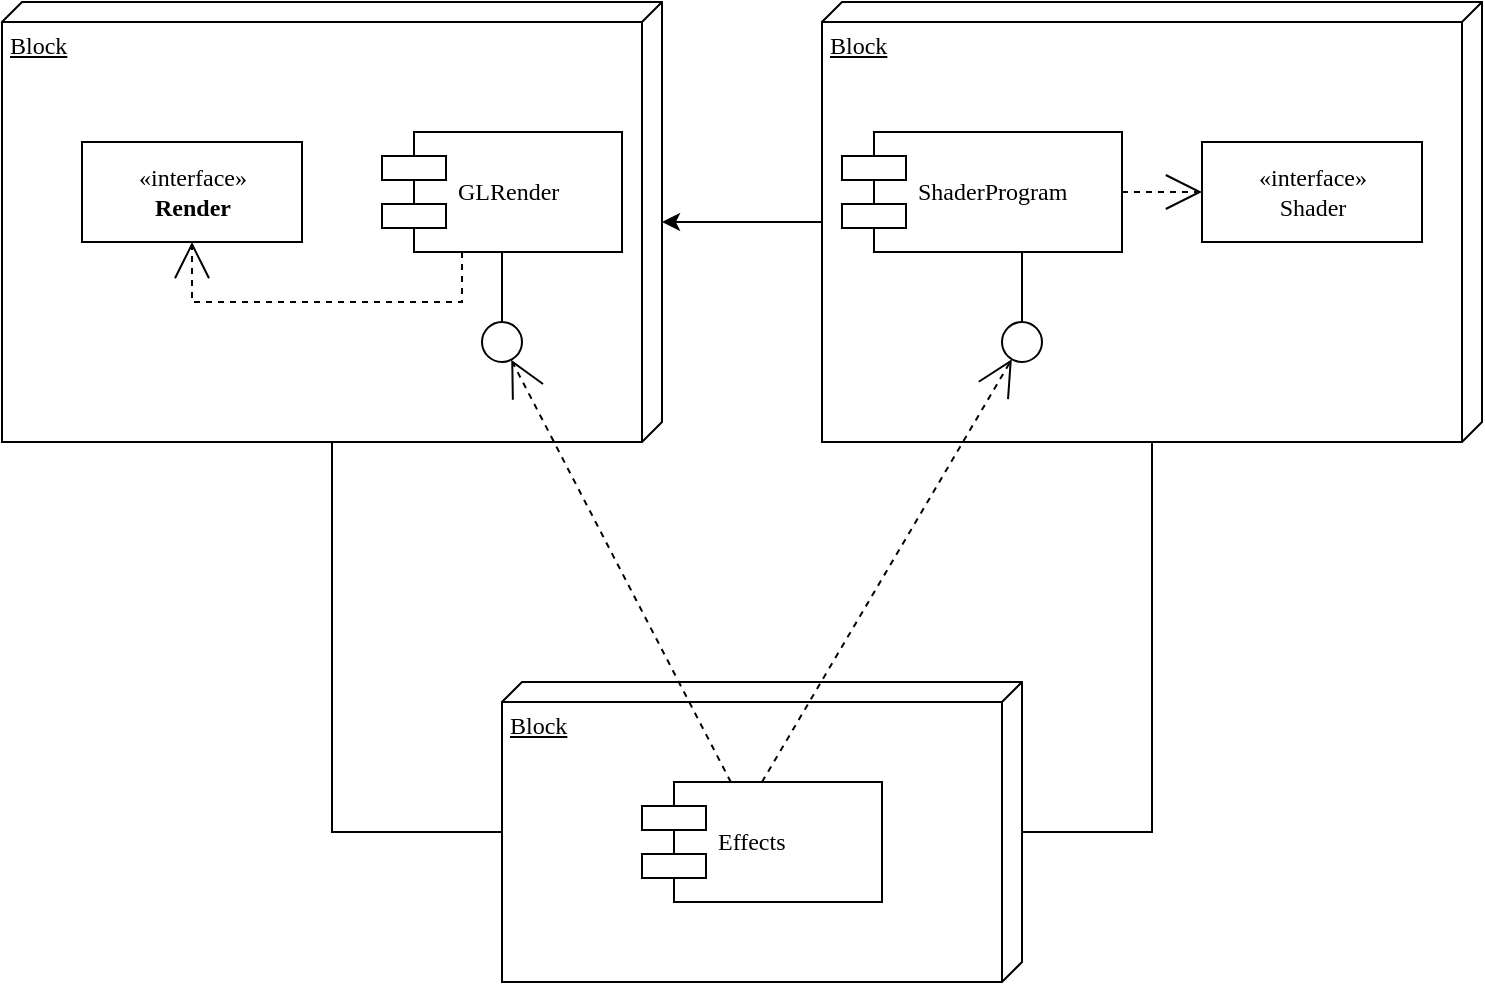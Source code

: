 <mxfile version="16.4.7" type="github" pages="3">
  <diagram name="Page-1" id="5f0bae14-7c28-e335-631c-24af17079c00">
    <mxGraphModel dx="1151" dy="686" grid="1" gridSize="10" guides="1" tooltips="1" connect="1" arrows="1" fold="1" page="1" pageScale="1" pageWidth="1100" pageHeight="850" background="none" math="0" shadow="0">
      <root>
        <mxCell id="0" />
        <mxCell id="1" parent="0" />
        <mxCell id="39150e848f15840c-1" value="Block" style="verticalAlign=top;align=left;spacingTop=8;spacingLeft=2;spacingRight=12;shape=cube;size=10;direction=south;fontStyle=4;html=1;rounded=0;shadow=0;comic=0;labelBackgroundColor=none;strokeWidth=1;fontFamily=Verdana;fontSize=12" parent="1" vertex="1">
          <mxGeometry x="120" y="70" width="330" height="220" as="geometry" />
        </mxCell>
        <mxCell id="eHy4RVqohAVwL3KHxJ7I-3" style="edgeStyle=orthogonalEdgeStyle;rounded=0;orthogonalLoop=1;jettySize=auto;html=1;" edge="1" parent="1" source="39150e848f15840c-2" target="39150e848f15840c-1">
          <mxGeometry relative="1" as="geometry" />
        </mxCell>
        <mxCell id="39150e848f15840c-2" value="Block" style="verticalAlign=top;align=left;spacingTop=8;spacingLeft=2;spacingRight=12;shape=cube;size=10;direction=south;fontStyle=4;html=1;rounded=0;shadow=0;comic=0;labelBackgroundColor=none;strokeWidth=1;fontFamily=Verdana;fontSize=12" parent="1" vertex="1">
          <mxGeometry x="530" y="70" width="330" height="220" as="geometry" />
        </mxCell>
        <mxCell id="39150e848f15840c-3" value="Block" style="verticalAlign=top;align=left;spacingTop=8;spacingLeft=2;spacingRight=12;shape=cube;size=10;direction=south;fontStyle=4;html=1;rounded=0;shadow=0;comic=0;labelBackgroundColor=none;strokeWidth=1;fontFamily=Verdana;fontSize=12" parent="1" vertex="1">
          <mxGeometry x="370" y="410" width="260" height="150" as="geometry" />
        </mxCell>
        <mxCell id="39150e848f15840c-4" value="&lt;div&gt;«interface»&lt;b&gt;&lt;br&gt;&lt;/b&gt;&lt;/div&gt;&lt;div&gt;&lt;b&gt;Render&lt;/b&gt;&lt;/div&gt;" style="html=1;rounded=0;shadow=0;comic=0;labelBackgroundColor=none;strokeWidth=1;fontFamily=Verdana;fontSize=12;align=center;" parent="1" vertex="1">
          <mxGeometry x="160" y="140" width="110" height="50" as="geometry" />
        </mxCell>
        <mxCell id="39150e848f15840c-5" value="GLRender" style="shape=component;align=left;spacingLeft=36;rounded=0;shadow=0;comic=0;labelBackgroundColor=none;strokeWidth=1;fontFamily=Verdana;fontSize=12;html=1;" parent="1" vertex="1">
          <mxGeometry x="310" y="135" width="120" height="60" as="geometry" />
        </mxCell>
        <mxCell id="39150e848f15840c-6" value="" style="ellipse;whiteSpace=wrap;html=1;rounded=0;shadow=0;comic=0;labelBackgroundColor=none;strokeWidth=1;fontFamily=Verdana;fontSize=12;align=center;" parent="1" vertex="1">
          <mxGeometry x="360" y="230" width="20" height="20" as="geometry" />
        </mxCell>
        <mxCell id="39150e848f15840c-7" value="ShaderProgram" style="shape=component;align=left;spacingLeft=36;rounded=0;shadow=0;comic=0;labelBackgroundColor=none;strokeWidth=1;fontFamily=Verdana;fontSize=12;html=1;" parent="1" vertex="1">
          <mxGeometry x="540" y="135" width="140" height="60" as="geometry" />
        </mxCell>
        <mxCell id="39150e848f15840c-8" value="&lt;div&gt;«interface»&lt;/div&gt;&lt;div&gt;Shader&lt;br&gt;&lt;/div&gt;" style="html=1;rounded=0;shadow=0;comic=0;labelBackgroundColor=none;strokeWidth=1;fontFamily=Verdana;fontSize=12;align=center;" parent="1" vertex="1">
          <mxGeometry x="720" y="140" width="110" height="50" as="geometry" />
        </mxCell>
        <mxCell id="39150e848f15840c-9" value="" style="ellipse;whiteSpace=wrap;html=1;rounded=0;shadow=0;comic=0;labelBackgroundColor=none;strokeWidth=1;fontFamily=Verdana;fontSize=12;align=center;" parent="1" vertex="1">
          <mxGeometry x="620" y="230" width="20" height="20" as="geometry" />
        </mxCell>
        <mxCell id="39150e848f15840c-10" value="Effects" style="shape=component;align=left;spacingLeft=36;rounded=0;shadow=0;comic=0;labelBackgroundColor=none;strokeWidth=1;fontFamily=Verdana;fontSize=12;html=1;" parent="1" vertex="1">
          <mxGeometry x="440" y="460" width="120" height="60" as="geometry" />
        </mxCell>
        <mxCell id="39150e848f15840c-11" style="edgeStyle=none;rounded=0;html=1;dashed=1;labelBackgroundColor=none;startArrow=none;startFill=0;startSize=8;endArrow=open;endFill=0;endSize=16;fontFamily=Verdana;fontSize=12;" parent="1" source="39150e848f15840c-10" target="39150e848f15840c-6" edge="1">
          <mxGeometry relative="1" as="geometry" />
        </mxCell>
        <mxCell id="39150e848f15840c-12" style="edgeStyle=none;rounded=0;html=1;dashed=1;labelBackgroundColor=none;startArrow=none;startFill=0;startSize=8;endArrow=open;endFill=0;endSize=16;fontFamily=Verdana;fontSize=12;exitX=0.5;exitY=0;exitDx=0;exitDy=0;" parent="1" source="39150e848f15840c-10" target="39150e848f15840c-9" edge="1">
          <mxGeometry relative="1" as="geometry" />
        </mxCell>
        <mxCell id="39150e848f15840c-13" style="edgeStyle=elbowEdgeStyle;rounded=0;html=1;labelBackgroundColor=none;startArrow=none;startFill=0;startSize=8;endArrow=none;endFill=0;endSize=16;fontFamily=Verdana;fontSize=12;" parent="1" source="39150e848f15840c-9" target="39150e848f15840c-7" edge="1">
          <mxGeometry relative="1" as="geometry" />
        </mxCell>
        <mxCell id="39150e848f15840c-14" style="edgeStyle=elbowEdgeStyle;rounded=0;html=1;labelBackgroundColor=none;startArrow=none;startFill=0;startSize=8;endArrow=none;endFill=0;endSize=16;fontFamily=Verdana;fontSize=12;" parent="1" source="39150e848f15840c-6" target="39150e848f15840c-5" edge="1">
          <mxGeometry relative="1" as="geometry" />
        </mxCell>
        <mxCell id="39150e848f15840c-15" style="edgeStyle=orthogonalEdgeStyle;rounded=0;html=1;labelBackgroundColor=none;startArrow=none;startFill=0;startSize=8;endArrow=open;endFill=0;endSize=16;fontFamily=Verdana;fontSize=12;dashed=1;" parent="1" source="39150e848f15840c-5" target="39150e848f15840c-4" edge="1">
          <mxGeometry relative="1" as="geometry">
            <Array as="points">
              <mxPoint x="350" y="220" />
              <mxPoint x="215" y="220" />
            </Array>
          </mxGeometry>
        </mxCell>
        <mxCell id="39150e848f15840c-16" style="edgeStyle=orthogonalEdgeStyle;rounded=0;html=1;dashed=1;labelBackgroundColor=none;startArrow=none;startFill=0;startSize=8;endArrow=open;endFill=0;endSize=16;fontFamily=Verdana;fontSize=12;" parent="1" source="39150e848f15840c-7" target="39150e848f15840c-8" edge="1">
          <mxGeometry relative="1" as="geometry" />
        </mxCell>
        <mxCell id="39150e848f15840c-17" style="edgeStyle=orthogonalEdgeStyle;rounded=0;html=1;labelBackgroundColor=none;startArrow=none;startFill=0;startSize=8;endArrow=none;endFill=0;endSize=16;fontFamily=Verdana;fontSize=12;" parent="1" source="39150e848f15840c-3" target="39150e848f15840c-2" edge="1">
          <mxGeometry relative="1" as="geometry">
            <Array as="points">
              <mxPoint x="695" y="485" />
            </Array>
          </mxGeometry>
        </mxCell>
        <mxCell id="39150e848f15840c-18" style="edgeStyle=orthogonalEdgeStyle;rounded=0;html=1;labelBackgroundColor=none;startArrow=none;startFill=0;startSize=8;endArrow=none;endFill=0;endSize=16;fontFamily=Verdana;fontSize=12;" parent="1" source="39150e848f15840c-3" target="39150e848f15840c-1" edge="1">
          <mxGeometry relative="1" as="geometry">
            <Array as="points">
              <mxPoint x="285" y="485" />
            </Array>
          </mxGeometry>
        </mxCell>
      </root>
    </mxGraphModel>
  </diagram>
  <diagram id="jOgYZQ3Nyue2cZYW5UeC" name="Page-2">
    <mxGraphModel dx="1151" dy="686" grid="1" gridSize="10" guides="1" tooltips="1" connect="1" arrows="1" fold="1" page="1" pageScale="1" pageWidth="827" pageHeight="1169" math="0" shadow="0">
      <root>
        <mxCell id="42rtoRn7jrRHM3XpEsMO-0" />
        <mxCell id="42rtoRn7jrRHM3XpEsMO-1" parent="42rtoRn7jrRHM3XpEsMO-0" />
        <mxCell id="42rtoRn7jrRHM3XpEsMO-24" style="edgeStyle=orthogonalEdgeStyle;rounded=0;orthogonalLoop=1;jettySize=auto;html=1;entryX=0.5;entryY=1;entryDx=0;entryDy=0;" edge="1" parent="42rtoRn7jrRHM3XpEsMO-1" source="42rtoRn7jrRHM3XpEsMO-16" target="42rtoRn7jrRHM3XpEsMO-12">
          <mxGeometry relative="1" as="geometry" />
        </mxCell>
        <mxCell id="42rtoRn7jrRHM3XpEsMO-16" value="" style="rounded=0;whiteSpace=wrap;html=1;fillColor=#e1d5e7;strokeColor=#9673a6;" vertex="1" parent="42rtoRn7jrRHM3XpEsMO-1">
          <mxGeometry x="200" y="440" width="440" height="120" as="geometry" />
        </mxCell>
        <mxCell id="42rtoRn7jrRHM3XpEsMO-17" value="ShaderProgram" style="rounded=0;whiteSpace=wrap;html=1;" vertex="1" parent="42rtoRn7jrRHM3XpEsMO-1">
          <mxGeometry x="200" y="440" width="120" height="20" as="geometry" />
        </mxCell>
        <mxCell id="42rtoRn7jrRHM3XpEsMO-18" value="WaterShader" style="rounded=0;whiteSpace=wrap;html=1;" vertex="1" parent="42rtoRn7jrRHM3XpEsMO-1">
          <mxGeometry x="200" y="480" width="120" height="60" as="geometry" />
        </mxCell>
        <mxCell id="42rtoRn7jrRHM3XpEsMO-20" value="XXShader" style="rounded=0;whiteSpace=wrap;html=1;" vertex="1" parent="42rtoRn7jrRHM3XpEsMO-1">
          <mxGeometry x="360" y="480" width="120" height="60" as="geometry" />
        </mxCell>
        <mxCell id="42rtoRn7jrRHM3XpEsMO-21" value="ParticleShader" style="rounded=0;whiteSpace=wrap;html=1;" vertex="1" parent="42rtoRn7jrRHM3XpEsMO-1">
          <mxGeometry x="520" y="480" width="120" height="60" as="geometry" />
        </mxCell>
        <mxCell id="42rtoRn7jrRHM3XpEsMO-23" style="edgeStyle=orthogonalEdgeStyle;rounded=0;orthogonalLoop=1;jettySize=auto;html=1;entryX=0.5;entryY=1;entryDx=0;entryDy=0;" edge="1" parent="42rtoRn7jrRHM3XpEsMO-1" source="42rtoRn7jrRHM3XpEsMO-22" target="42rtoRn7jrRHM3XpEsMO-16">
          <mxGeometry relative="1" as="geometry" />
        </mxCell>
        <mxCell id="42rtoRn7jrRHM3XpEsMO-22" value="Opengl3.0" style="rounded=0;whiteSpace=wrap;html=1;fillColor=#f5f5f5;gradientColor=#b3b3b3;strokeColor=#666666;" vertex="1" parent="42rtoRn7jrRHM3XpEsMO-1">
          <mxGeometry x="200" y="590" width="440" height="60" as="geometry" />
        </mxCell>
        <mxCell id="42rtoRn7jrRHM3XpEsMO-34" style="edgeStyle=orthogonalEdgeStyle;rounded=0;orthogonalLoop=1;jettySize=auto;html=1;exitX=0.5;exitY=1;exitDx=0;exitDy=0;entryX=0.5;entryY=0;entryDx=0;entryDy=0;" edge="1" parent="42rtoRn7jrRHM3XpEsMO-1" source="42rtoRn7jrRHM3XpEsMO-32" target="42rtoRn7jrRHM3XpEsMO-3">
          <mxGeometry relative="1" as="geometry" />
        </mxCell>
        <mxCell id="42rtoRn7jrRHM3XpEsMO-35" value="" style="group;fillColor=#f8cecc;strokeColor=#b85450;rounded=0;glass=0;" vertex="1" connectable="0" parent="42rtoRn7jrRHM3XpEsMO-1">
          <mxGeometry x="200" y="20" width="441" height="150" as="geometry" />
        </mxCell>
        <mxCell id="42rtoRn7jrRHM3XpEsMO-26" value="键盘皮肤" style="rounded=0;whiteSpace=wrap;html=1;" vertex="1" parent="42rtoRn7jrRHM3XpEsMO-35">
          <mxGeometry width="441" height="60" as="geometry" />
        </mxCell>
        <mxCell id="42rtoRn7jrRHM3XpEsMO-32" value="皮肤特效工厂" style="rounded=0;whiteSpace=wrap;html=1;" vertex="1" parent="42rtoRn7jrRHM3XpEsMO-35">
          <mxGeometry y="90" width="440" height="60" as="geometry" />
        </mxCell>
        <mxCell id="42rtoRn7jrRHM3XpEsMO-33" style="edgeStyle=orthogonalEdgeStyle;rounded=0;orthogonalLoop=1;jettySize=auto;html=1;entryX=0.5;entryY=0;entryDx=0;entryDy=0;" edge="1" parent="42rtoRn7jrRHM3XpEsMO-35" source="42rtoRn7jrRHM3XpEsMO-26" target="42rtoRn7jrRHM3XpEsMO-32">
          <mxGeometry relative="1" as="geometry" />
        </mxCell>
        <mxCell id="42rtoRn7jrRHM3XpEsMO-37" value="" style="group;fillColor=#ffe6cc;strokeColor=#d79b00;" vertex="1" connectable="0" parent="42rtoRn7jrRHM3XpEsMO-1">
          <mxGeometry x="200" y="200" width="440" height="210" as="geometry" />
        </mxCell>
        <mxCell id="42rtoRn7jrRHM3XpEsMO-12" value="" style="rounded=0;whiteSpace=wrap;html=1;fillColor=#fad7ac;strokeColor=default;" vertex="1" parent="42rtoRn7jrRHM3XpEsMO-37">
          <mxGeometry y="90" width="440" height="120" as="geometry" />
        </mxCell>
        <mxCell id="42rtoRn7jrRHM3XpEsMO-36" value="" style="group;fillColor=#fff2cc;strokeColor=#d6b656;" vertex="1" connectable="0" parent="42rtoRn7jrRHM3XpEsMO-37">
          <mxGeometry width="440" height="180" as="geometry" />
        </mxCell>
        <mxCell id="42rtoRn7jrRHM3XpEsMO-3" value="GLSurfaeView" style="rounded=0;whiteSpace=wrap;html=1;" vertex="1" parent="42rtoRn7jrRHM3XpEsMO-36">
          <mxGeometry width="440" height="60" as="geometry" />
        </mxCell>
        <mxCell id="42rtoRn7jrRHM3XpEsMO-14" value="XX" style="rounded=0;whiteSpace=wrap;html=1;" vertex="1" parent="42rtoRn7jrRHM3XpEsMO-36">
          <mxGeometry x="320" y="120" width="120" height="60" as="geometry" />
        </mxCell>
        <mxCell id="42rtoRn7jrRHM3XpEsMO-5" value="XXRender" style="rounded=0;whiteSpace=wrap;html=1;" vertex="1" parent="42rtoRn7jrRHM3XpEsMO-36">
          <mxGeometry x="154" y="120" width="120" height="60" as="geometry" />
        </mxCell>
        <mxCell id="42rtoRn7jrRHM3XpEsMO-7" value="GdxBox2dRender" style="rounded=0;whiteSpace=wrap;html=1;" vertex="1" parent="42rtoRn7jrRHM3XpEsMO-36">
          <mxGeometry x="320" y="120" width="120" height="60" as="geometry" />
        </mxCell>
        <mxCell id="42rtoRn7jrRHM3XpEsMO-4" value="LiquidRenderer" style="rounded=0;whiteSpace=wrap;html=1;" vertex="1" parent="42rtoRn7jrRHM3XpEsMO-36">
          <mxGeometry y="120" width="120" height="60" as="geometry" />
        </mxCell>
        <mxCell id="42rtoRn7jrRHM3XpEsMO-15" value="GLRender" style="rounded=0;whiteSpace=wrap;html=1;" vertex="1" parent="42rtoRn7jrRHM3XpEsMO-36">
          <mxGeometry y="90" width="120" height="20" as="geometry" />
        </mxCell>
        <mxCell id="42rtoRn7jrRHM3XpEsMO-25" style="edgeStyle=orthogonalEdgeStyle;rounded=0;orthogonalLoop=1;jettySize=auto;html=1;entryX=0.5;entryY=1;entryDx=0;entryDy=0;" edge="1" parent="42rtoRn7jrRHM3XpEsMO-37" source="42rtoRn7jrRHM3XpEsMO-12" target="42rtoRn7jrRHM3XpEsMO-3">
          <mxGeometry relative="1" as="geometry" />
        </mxCell>
      </root>
    </mxGraphModel>
  </diagram>
  <diagram id="TRxkssSMayMRIAK7DUBI" name="Page-3">
    <mxGraphModel dx="1151" dy="686" grid="1" gridSize="10" guides="1" tooltips="1" connect="1" arrows="1" fold="1" page="1" pageScale="1" pageWidth="827" pageHeight="1169" math="0" shadow="0">
      <root>
        <mxCell id="ZajMAgB5jL0ReeEJxMhq-0" />
        <mxCell id="ZajMAgB5jL0ReeEJxMhq-1" parent="ZajMAgB5jL0ReeEJxMhq-0" />
        <mxCell id="ZajMAgB5jL0ReeEJxMhq-6" value="" style="edgeStyle=orthogonalEdgeStyle;rounded=0;orthogonalLoop=1;jettySize=auto;html=1;" edge="1" parent="ZajMAgB5jL0ReeEJxMhq-1" source="ZajMAgB5jL0ReeEJxMhq-2" target="ZajMAgB5jL0ReeEJxMhq-5">
          <mxGeometry relative="1" as="geometry" />
        </mxCell>
        <mxCell id="ZajMAgB5jL0ReeEJxMhq-2" value="皮肤" style="ellipse;whiteSpace=wrap;html=1;rounded=0;glass=0;strokeColor=default;" vertex="1" parent="ZajMAgB5jL0ReeEJxMhq-1">
          <mxGeometry x="360" y="180" width="120" height="80" as="geometry" />
        </mxCell>
        <mxCell id="ZajMAgB5jL0ReeEJxMhq-8" value="" style="edgeStyle=orthogonalEdgeStyle;rounded=0;orthogonalLoop=1;jettySize=auto;html=1;" edge="1" parent="ZajMAgB5jL0ReeEJxMhq-1" source="ZajMAgB5jL0ReeEJxMhq-5" target="ZajMAgB5jL0ReeEJxMhq-7">
          <mxGeometry relative="1" as="geometry" />
        </mxCell>
        <mxCell id="ZajMAgB5jL0ReeEJxMhq-5" value="皮肤解析" style="whiteSpace=wrap;html=1;rounded=0;glass=0;" vertex="1" parent="ZajMAgB5jL0ReeEJxMhq-1">
          <mxGeometry x="360" y="310" width="120" height="60" as="geometry" />
        </mxCell>
        <mxCell id="ZajMAgB5jL0ReeEJxMhq-10" value="" style="edgeStyle=orthogonalEdgeStyle;rounded=0;orthogonalLoop=1;jettySize=auto;html=1;" edge="1" parent="ZajMAgB5jL0ReeEJxMhq-1" source="ZajMAgB5jL0ReeEJxMhq-7" target="ZajMAgB5jL0ReeEJxMhq-9">
          <mxGeometry relative="1" as="geometry" />
        </mxCell>
        <mxCell id="ZajMAgB5jL0ReeEJxMhq-7" value="是否Opengl皮肤" style="rhombus;whiteSpace=wrap;html=1;rounded=0;glass=0;" vertex="1" parent="ZajMAgB5jL0ReeEJxMhq-1">
          <mxGeometry x="380" y="410" width="80" height="80" as="geometry" />
        </mxCell>
        <mxCell id="ZajMAgB5jL0ReeEJxMhq-17" value="" style="edgeStyle=orthogonalEdgeStyle;rounded=0;orthogonalLoop=1;jettySize=auto;html=1;" edge="1" parent="ZajMAgB5jL0ReeEJxMhq-1" source="ZajMAgB5jL0ReeEJxMhq-9" target="ZajMAgB5jL0ReeEJxMhq-16">
          <mxGeometry relative="1" as="geometry" />
        </mxCell>
        <mxCell id="ZajMAgB5jL0ReeEJxMhq-19" value="" style="edgeStyle=orthogonalEdgeStyle;rounded=0;orthogonalLoop=1;jettySize=auto;html=1;" edge="1" parent="ZajMAgB5jL0ReeEJxMhq-1" source="ZajMAgB5jL0ReeEJxMhq-9" target="ZajMAgB5jL0ReeEJxMhq-18">
          <mxGeometry relative="1" as="geometry" />
        </mxCell>
        <mxCell id="ZajMAgB5jL0ReeEJxMhq-20" value="" style="edgeStyle=orthogonalEdgeStyle;rounded=0;orthogonalLoop=1;jettySize=auto;html=1;" edge="1" parent="ZajMAgB5jL0ReeEJxMhq-1" source="ZajMAgB5jL0ReeEJxMhq-9" target="ZajMAgB5jL0ReeEJxMhq-18">
          <mxGeometry relative="1" as="geometry" />
        </mxCell>
        <mxCell id="ZajMAgB5jL0ReeEJxMhq-24" value="刚体特效" style="edgeLabel;html=1;align=center;verticalAlign=middle;resizable=0;points=[];" vertex="1" connectable="0" parent="ZajMAgB5jL0ReeEJxMhq-20">
          <mxGeometry x="-0.59" y="5" relative="1" as="geometry">
            <mxPoint as="offset" />
          </mxGeometry>
        </mxCell>
        <mxCell id="ZajMAgB5jL0ReeEJxMhq-22" value="" style="edgeStyle=orthogonalEdgeStyle;rounded=0;orthogonalLoop=1;jettySize=auto;html=1;" edge="1" parent="ZajMAgB5jL0ReeEJxMhq-1" source="ZajMAgB5jL0ReeEJxMhq-9" target="ZajMAgB5jL0ReeEJxMhq-21">
          <mxGeometry relative="1" as="geometry" />
        </mxCell>
        <mxCell id="ZajMAgB5jL0ReeEJxMhq-9" value="使用GlSurfaceView渲染" style="whiteSpace=wrap;html=1;rounded=0;glass=0;" vertex="1" parent="ZajMAgB5jL0ReeEJxMhq-1">
          <mxGeometry x="360" y="525" width="120" height="60" as="geometry" />
        </mxCell>
        <mxCell id="ZajMAgB5jL0ReeEJxMhq-15" value="是" style="text;html=1;resizable=0;autosize=1;align=center;verticalAlign=middle;points=[];fillColor=none;strokeColor=none;rounded=0;glass=0;" vertex="1" parent="ZajMAgB5jL0ReeEJxMhq-1">
          <mxGeometry x="425" y="420" width="30" height="20" as="geometry" />
        </mxCell>
        <mxCell id="ZajMAgB5jL0ReeEJxMhq-26" value="" style="edgeStyle=orthogonalEdgeStyle;rounded=0;orthogonalLoop=1;jettySize=auto;html=1;exitX=0.5;exitY=1;exitDx=0;exitDy=0;" edge="1" parent="ZajMAgB5jL0ReeEJxMhq-1" source="ZajMAgB5jL0ReeEJxMhq-21" target="ZajMAgB5jL0ReeEJxMhq-25">
          <mxGeometry relative="1" as="geometry" />
        </mxCell>
        <mxCell id="ZajMAgB5jL0ReeEJxMhq-28" value="" style="edgeStyle=orthogonalEdgeStyle;rounded=0;orthogonalLoop=1;jettySize=auto;html=1;exitX=0.5;exitY=1;exitDx=0;exitDy=0;" edge="1" parent="ZajMAgB5jL0ReeEJxMhq-1" source="ZajMAgB5jL0ReeEJxMhq-21" target="ZajMAgB5jL0ReeEJxMhq-27">
          <mxGeometry relative="1" as="geometry">
            <Array as="points" />
          </mxGeometry>
        </mxCell>
        <mxCell id="ZajMAgB5jL0ReeEJxMhq-32" value="" style="edgeStyle=orthogonalEdgeStyle;rounded=0;orthogonalLoop=1;jettySize=auto;html=1;" edge="1" parent="ZajMAgB5jL0ReeEJxMhq-1" target="ZajMAgB5jL0ReeEJxMhq-31">
          <mxGeometry relative="1" as="geometry">
            <mxPoint x="420" y="700" as="sourcePoint" />
            <Array as="points">
              <mxPoint x="420" y="740" />
              <mxPoint x="600" y="740" />
            </Array>
          </mxGeometry>
        </mxCell>
        <mxCell id="ZajMAgB5jL0ReeEJxMhq-16" value="LiquidFunRender" style="whiteSpace=wrap;html=1;rounded=0;glass=0;" vertex="1" parent="ZajMAgB5jL0ReeEJxMhq-1">
          <mxGeometry x="160" y="640" width="120" height="60" as="geometry" />
        </mxCell>
        <mxCell id="ZajMAgB5jL0ReeEJxMhq-18" value="GdxBox2dRender" style="whiteSpace=wrap;html=1;rounded=0;glass=0;" vertex="1" parent="ZajMAgB5jL0ReeEJxMhq-1">
          <mxGeometry x="560" y="640" width="120" height="60" as="geometry" />
        </mxCell>
        <mxCell id="ZajMAgB5jL0ReeEJxMhq-21" value="SimpleRender" style="rounded=0;whiteSpace=wrap;html=1;glass=0;" vertex="1" parent="ZajMAgB5jL0ReeEJxMhq-1">
          <mxGeometry x="360" y="640" width="120" height="60" as="geometry" />
        </mxCell>
        <mxCell id="ZajMAgB5jL0ReeEJxMhq-23" value="流体特效" style="text;html=1;align=center;verticalAlign=middle;resizable=0;points=[];autosize=1;strokeColor=none;fillColor=none;" vertex="1" parent="ZajMAgB5jL0ReeEJxMhq-1">
          <mxGeometry x="220" y="535" width="60" height="20" as="geometry" />
        </mxCell>
        <mxCell id="ZajMAgB5jL0ReeEJxMhq-25" value="着色器程序1" style="whiteSpace=wrap;html=1;rounded=0;glass=0;" vertex="1" parent="ZajMAgB5jL0ReeEJxMhq-1">
          <mxGeometry x="160" y="780" width="120" height="60" as="geometry" />
        </mxCell>
        <mxCell id="ZajMAgB5jL0ReeEJxMhq-27" value="着色器2" style="whiteSpace=wrap;html=1;rounded=0;glass=0;" vertex="1" parent="ZajMAgB5jL0ReeEJxMhq-1">
          <mxGeometry x="360" y="780" width="120" height="60" as="geometry" />
        </mxCell>
        <mxCell id="ZajMAgB5jL0ReeEJxMhq-31" value="着色器3" style="whiteSpace=wrap;html=1;rounded=0;glass=0;" vertex="1" parent="ZajMAgB5jL0ReeEJxMhq-1">
          <mxGeometry x="540" y="780" width="120" height="60" as="geometry" />
        </mxCell>
      </root>
    </mxGraphModel>
  </diagram>
</mxfile>
